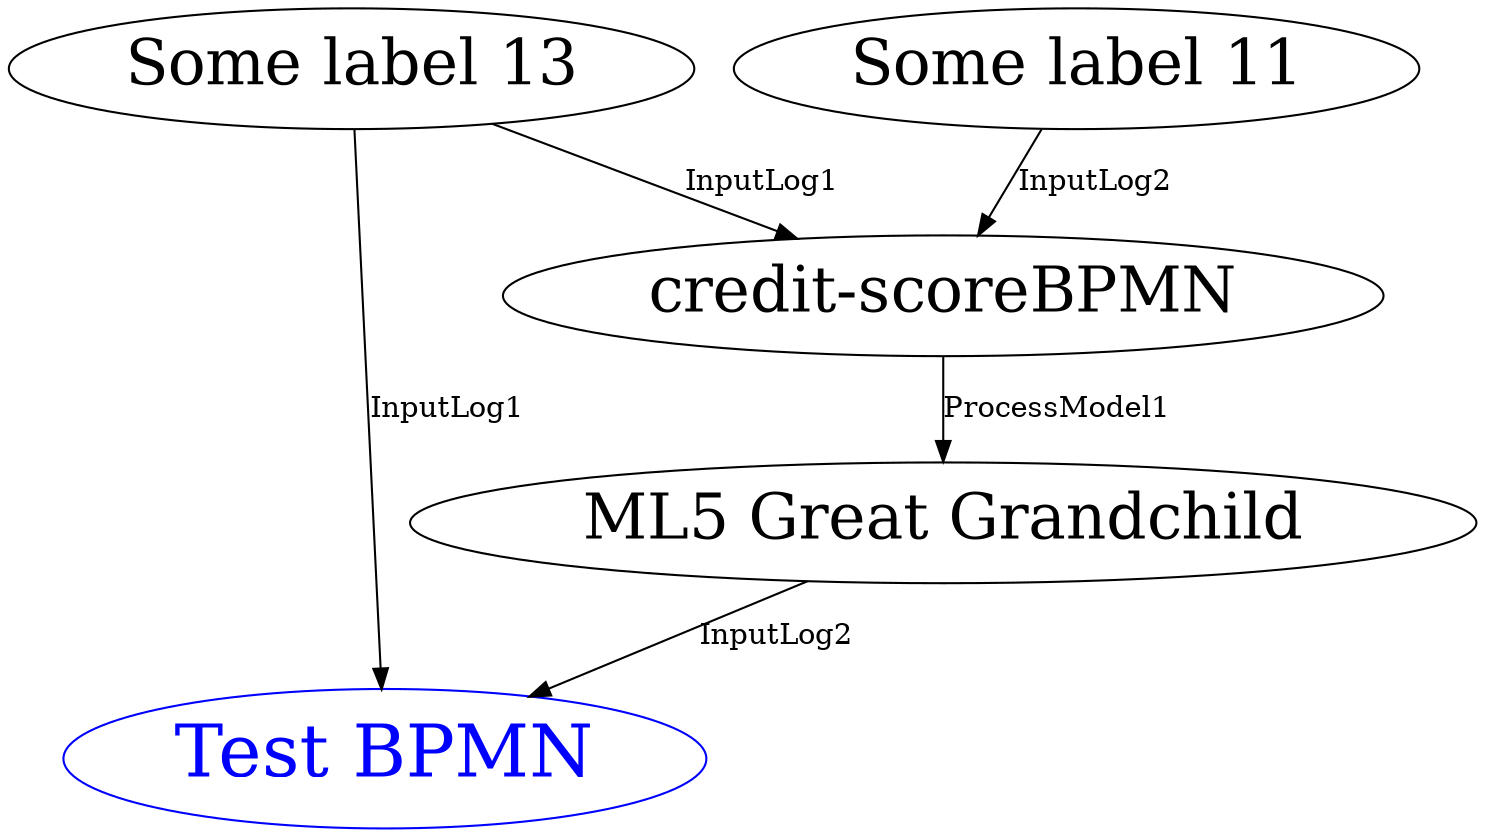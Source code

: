 digraph "da282422-c412-4ec3-bc96-34d34e5bb65e"
{
	"08ac06ea-4005-4e31-ae69-7ffc0447b332" [ color = "blue", fontcolor = "blue", fontsize = 35, label = "Test BPMN" ]
	"fe960d94-5928-4463-b0f8-c59072b5d449" [ fontsize = 30, label = "Some label 13" ]
	"fe960d94-5928-4463-b0f8-c59072b5d449" -> "08ac06ea-4005-4e31-ae69-7ffc0447b332" [ label = "InputLog1", labelfontsize = 5 ]
	"01a5aebe-42c6-42f1-87cf-c8de11779d8b" [ fontsize = 30, label = "ML5 Great Grandchild" ]
	"01a5aebe-42c6-42f1-87cf-c8de11779d8b" -> "08ac06ea-4005-4e31-ae69-7ffc0447b332" [ label = "InputLog2", labelfontsize = 5 ]
	"1321d984-17b6-4ec1-93c7-26ad4cedc85d" [ fontsize = 30, label = "credit-scoreBPMN" ]
	"1321d984-17b6-4ec1-93c7-26ad4cedc85d" -> "01a5aebe-42c6-42f1-87cf-c8de11779d8b" [ label = "ProcessModel1", labelfontsize = 5 ]
	"fe960d94-5928-4463-b0f8-c59072b5d449" [ fontsize = 30, label = "Some label 13" ]
	"fe960d94-5928-4463-b0f8-c59072b5d449" -> "1321d984-17b6-4ec1-93c7-26ad4cedc85d" [ label = "InputLog1", labelfontsize = 5 ]
	"db9bb61c-f9a9-4d0f-ad3d-f2b5d881581e" [ fontsize = 30, label = "Some label 11" ]
	"db9bb61c-f9a9-4d0f-ad3d-f2b5d881581e" -> "1321d984-17b6-4ec1-93c7-26ad4cedc85d" [ label = "InputLog2", labelfontsize = 5 ]
}